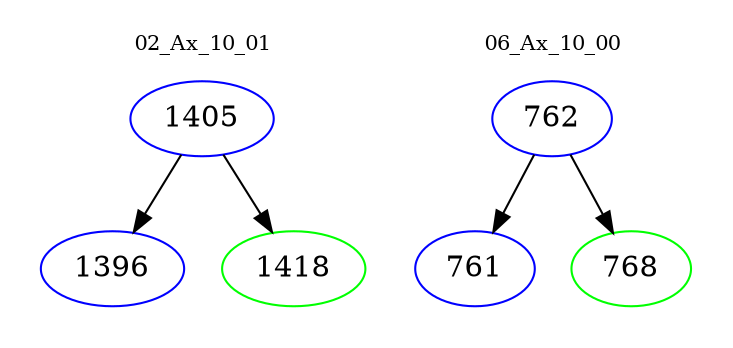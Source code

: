 digraph{
subgraph cluster_0 {
color = white
label = "02_Ax_10_01";
fontsize=10;
T0_1405 [label="1405", color="blue"]
T0_1405 -> T0_1396 [color="black"]
T0_1396 [label="1396", color="blue"]
T0_1405 -> T0_1418 [color="black"]
T0_1418 [label="1418", color="green"]
}
subgraph cluster_1 {
color = white
label = "06_Ax_10_00";
fontsize=10;
T1_762 [label="762", color="blue"]
T1_762 -> T1_761 [color="black"]
T1_761 [label="761", color="blue"]
T1_762 -> T1_768 [color="black"]
T1_768 [label="768", color="green"]
}
}
